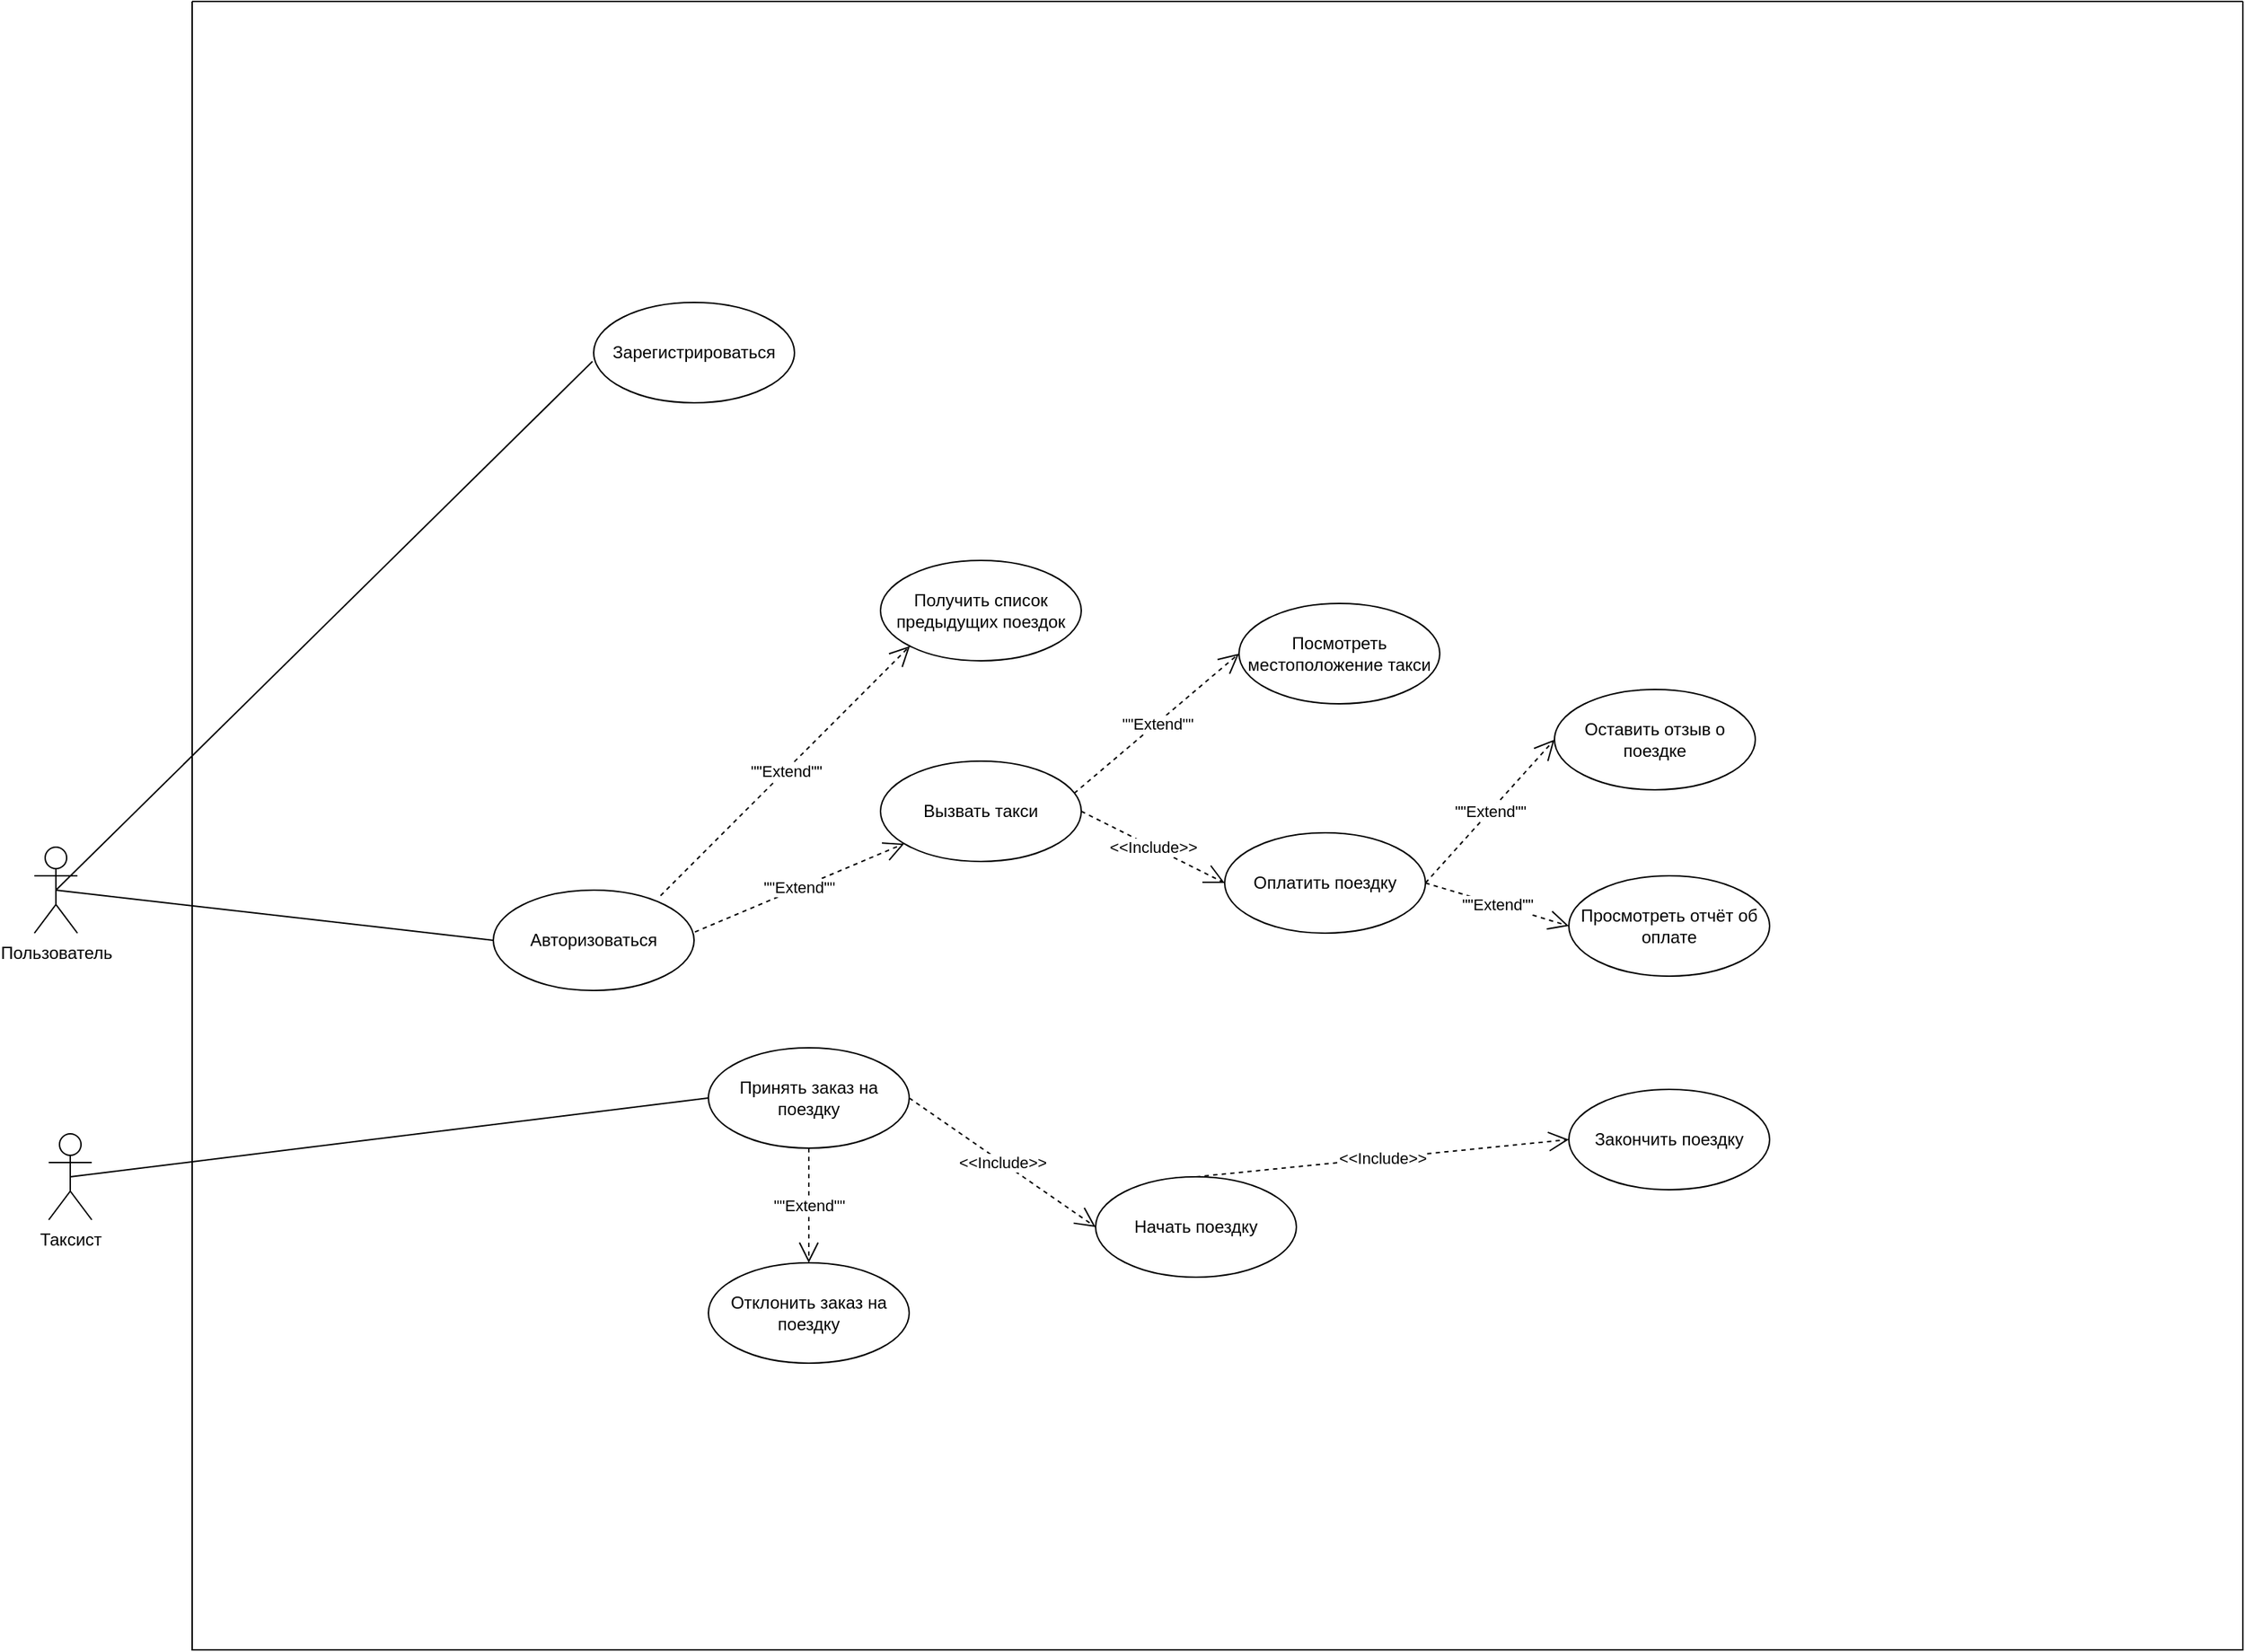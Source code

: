 <mxfile version="22.0.4" type="github">
  <diagram name="Страница — 1" id="w36zMTe6NZIjlMsrZG2o">
    <mxGraphModel dx="1518" dy="383" grid="1" gridSize="10" guides="1" tooltips="1" connect="1" arrows="1" fold="1" page="1" pageScale="1" pageWidth="827" pageHeight="1169" math="0" shadow="0">
      <root>
        <mxCell id="0" />
        <mxCell id="1" parent="0" />
        <mxCell id="HUOojAvi6_j62QEI-yOp-2" value="Пользователь" style="shape=umlActor;verticalLabelPosition=bottom;verticalAlign=top;html=1;" vertex="1" parent="1">
          <mxGeometry x="-220" y="1000" width="30" height="60" as="geometry" />
        </mxCell>
        <mxCell id="HUOojAvi6_j62QEI-yOp-5" value="" style="swimlane;startSize=0;" vertex="1" parent="1">
          <mxGeometry x="-110" y="410" width="1430" height="1150" as="geometry" />
        </mxCell>
        <mxCell id="HUOojAvi6_j62QEI-yOp-41" value="Зарегистрироваться" style="ellipse;whiteSpace=wrap;html=1;" vertex="1" parent="HUOojAvi6_j62QEI-yOp-5">
          <mxGeometry x="280" y="210" width="140" height="70" as="geometry" />
        </mxCell>
        <mxCell id="HUOojAvi6_j62QEI-yOp-42" value="Авторизоваться" style="ellipse;whiteSpace=wrap;html=1;" vertex="1" parent="HUOojAvi6_j62QEI-yOp-5">
          <mxGeometry x="210" y="620" width="140" height="70" as="geometry" />
        </mxCell>
        <mxCell id="HUOojAvi6_j62QEI-yOp-43" value="Вызвать такси" style="ellipse;whiteSpace=wrap;html=1;" vertex="1" parent="HUOojAvi6_j62QEI-yOp-5">
          <mxGeometry x="480" y="530" width="140" height="70" as="geometry" />
        </mxCell>
        <mxCell id="HUOojAvi6_j62QEI-yOp-47" value="&quot;&quot;Extend&quot;&quot;" style="endArrow=open;endSize=12;dashed=1;html=1;rounded=0;exitX=1.004;exitY=0.417;exitDx=0;exitDy=0;exitPerimeter=0;" edge="1" parent="HUOojAvi6_j62QEI-yOp-5" source="HUOojAvi6_j62QEI-yOp-42" target="HUOojAvi6_j62QEI-yOp-43">
          <mxGeometry width="160" relative="1" as="geometry">
            <mxPoint x="370" y="627" as="sourcePoint" />
            <mxPoint x="461" y="620" as="targetPoint" />
          </mxGeometry>
        </mxCell>
        <mxCell id="HUOojAvi6_j62QEI-yOp-49" value="Принять заказ на поездку" style="ellipse;whiteSpace=wrap;html=1;" vertex="1" parent="HUOojAvi6_j62QEI-yOp-5">
          <mxGeometry x="360" y="730" width="140" height="70" as="geometry" />
        </mxCell>
        <mxCell id="HUOojAvi6_j62QEI-yOp-53" value="Отклонить заказ на поездку" style="ellipse;whiteSpace=wrap;html=1;" vertex="1" parent="HUOojAvi6_j62QEI-yOp-5">
          <mxGeometry x="360" y="880" width="140" height="70" as="geometry" />
        </mxCell>
        <mxCell id="HUOojAvi6_j62QEI-yOp-57" value="&quot;&quot;Extend&quot;&quot;" style="endArrow=open;endSize=12;dashed=1;html=1;rounded=0;exitX=0.5;exitY=1;exitDx=0;exitDy=0;entryX=0.5;entryY=0;entryDx=0;entryDy=0;" edge="1" parent="HUOojAvi6_j62QEI-yOp-5" source="HUOojAvi6_j62QEI-yOp-49" target="HUOojAvi6_j62QEI-yOp-53">
          <mxGeometry width="160" relative="1" as="geometry">
            <mxPoint x="540" y="820" as="sourcePoint" />
            <mxPoint x="626" y="871" as="targetPoint" />
          </mxGeometry>
        </mxCell>
        <mxCell id="HUOojAvi6_j62QEI-yOp-58" value="Начать поездку" style="ellipse;whiteSpace=wrap;html=1;" vertex="1" parent="HUOojAvi6_j62QEI-yOp-5">
          <mxGeometry x="630" y="820" width="140" height="70" as="geometry" />
        </mxCell>
        <mxCell id="HUOojAvi6_j62QEI-yOp-59" value="Закончить поездку" style="ellipse;whiteSpace=wrap;html=1;" vertex="1" parent="HUOojAvi6_j62QEI-yOp-5">
          <mxGeometry x="960" y="759" width="140" height="70" as="geometry" />
        </mxCell>
        <mxCell id="HUOojAvi6_j62QEI-yOp-60" value="&amp;lt;&amp;lt;Include&amp;gt;&amp;gt;" style="endArrow=open;endSize=12;dashed=1;html=1;rounded=0;exitX=1;exitY=0.5;exitDx=0;exitDy=0;entryX=0;entryY=0.5;entryDx=0;entryDy=0;" edge="1" parent="HUOojAvi6_j62QEI-yOp-5" source="HUOojAvi6_j62QEI-yOp-49" target="HUOojAvi6_j62QEI-yOp-58">
          <mxGeometry width="160" relative="1" as="geometry">
            <mxPoint x="550" y="880" as="sourcePoint" />
            <mxPoint x="678" y="820" as="targetPoint" />
          </mxGeometry>
        </mxCell>
        <mxCell id="HUOojAvi6_j62QEI-yOp-61" value="&amp;lt;&amp;lt;Include&amp;gt;&amp;gt;" style="endArrow=open;endSize=12;dashed=1;html=1;rounded=0;exitX=0.5;exitY=0;exitDx=0;exitDy=0;entryX=0;entryY=0.5;entryDx=0;entryDy=0;" edge="1" parent="HUOojAvi6_j62QEI-yOp-5" source="HUOojAvi6_j62QEI-yOp-58" target="HUOojAvi6_j62QEI-yOp-59">
          <mxGeometry width="160" relative="1" as="geometry">
            <mxPoint x="740" y="860" as="sourcePoint" />
            <mxPoint x="868" y="800" as="targetPoint" />
          </mxGeometry>
        </mxCell>
        <mxCell id="HUOojAvi6_j62QEI-yOp-62" value="Получить список предыдущих поездок" style="ellipse;whiteSpace=wrap;html=1;" vertex="1" parent="HUOojAvi6_j62QEI-yOp-5">
          <mxGeometry x="480" y="390" width="140" height="70" as="geometry" />
        </mxCell>
        <mxCell id="HUOojAvi6_j62QEI-yOp-64" value="&quot;&quot;Extend&quot;&quot;" style="endArrow=open;endSize=12;dashed=1;html=1;rounded=0;exitX=0.833;exitY=0.055;exitDx=0;exitDy=0;exitPerimeter=0;entryX=0;entryY=1;entryDx=0;entryDy=0;" edge="1" parent="HUOojAvi6_j62QEI-yOp-5" source="HUOojAvi6_j62QEI-yOp-42" target="HUOojAvi6_j62QEI-yOp-62">
          <mxGeometry width="160" relative="1" as="geometry">
            <mxPoint x="300" y="620" as="sourcePoint" />
            <mxPoint x="445" y="559" as="targetPoint" />
          </mxGeometry>
        </mxCell>
        <mxCell id="HUOojAvi6_j62QEI-yOp-66" value="&quot;&quot;Extend&quot;&quot;" style="endArrow=open;endSize=12;dashed=1;html=1;rounded=0;exitX=0.965;exitY=0.32;exitDx=0;exitDy=0;exitPerimeter=0;entryX=0;entryY=0.5;entryDx=0;entryDy=0;" edge="1" parent="HUOojAvi6_j62QEI-yOp-5" source="HUOojAvi6_j62QEI-yOp-43" target="HUOojAvi6_j62QEI-yOp-67">
          <mxGeometry width="160" relative="1" as="geometry">
            <mxPoint x="642.5" y="561" as="sourcePoint" />
            <mxPoint x="720" y="465" as="targetPoint" />
          </mxGeometry>
        </mxCell>
        <mxCell id="HUOojAvi6_j62QEI-yOp-67" value="Посмотреть местоположение такси" style="ellipse;whiteSpace=wrap;html=1;" vertex="1" parent="HUOojAvi6_j62QEI-yOp-5">
          <mxGeometry x="730" y="420" width="140" height="70" as="geometry" />
        </mxCell>
        <mxCell id="HUOojAvi6_j62QEI-yOp-68" value="Оплатить поездку" style="ellipse;whiteSpace=wrap;html=1;" vertex="1" parent="HUOojAvi6_j62QEI-yOp-5">
          <mxGeometry x="720" y="580" width="140" height="70" as="geometry" />
        </mxCell>
        <mxCell id="HUOojAvi6_j62QEI-yOp-70" value="&amp;lt;&amp;lt;Include&amp;gt;&amp;gt;" style="endArrow=open;endSize=12;dashed=1;html=1;rounded=0;exitX=1;exitY=0.5;exitDx=0;exitDy=0;entryX=0;entryY=0.5;entryDx=0;entryDy=0;" edge="1" parent="HUOojAvi6_j62QEI-yOp-5" source="HUOojAvi6_j62QEI-yOp-43" target="HUOojAvi6_j62QEI-yOp-68">
          <mxGeometry width="160" relative="1" as="geometry">
            <mxPoint x="600" y="680" as="sourcePoint" />
            <mxPoint x="730" y="770" as="targetPoint" />
          </mxGeometry>
        </mxCell>
        <mxCell id="HUOojAvi6_j62QEI-yOp-71" value="Оставить отзыв о поездке" style="ellipse;whiteSpace=wrap;html=1;" vertex="1" parent="HUOojAvi6_j62QEI-yOp-5">
          <mxGeometry x="950" y="480" width="140" height="70" as="geometry" />
        </mxCell>
        <mxCell id="HUOojAvi6_j62QEI-yOp-72" value="&quot;&quot;Extend&quot;&quot;" style="endArrow=open;endSize=12;dashed=1;html=1;rounded=0;exitX=1;exitY=0.5;exitDx=0;exitDy=0;entryX=0;entryY=0.5;entryDx=0;entryDy=0;" edge="1" parent="HUOojAvi6_j62QEI-yOp-5" source="HUOojAvi6_j62QEI-yOp-68" target="HUOojAvi6_j62QEI-yOp-71">
          <mxGeometry width="160" relative="1" as="geometry">
            <mxPoint x="900" y="530" as="sourcePoint" />
            <mxPoint x="1015" y="433" as="targetPoint" />
          </mxGeometry>
        </mxCell>
        <mxCell id="HUOojAvi6_j62QEI-yOp-73" value="Просмотреть отчёт об оплате" style="ellipse;whiteSpace=wrap;html=1;" vertex="1" parent="HUOojAvi6_j62QEI-yOp-5">
          <mxGeometry x="960" y="610" width="140" height="70" as="geometry" />
        </mxCell>
        <mxCell id="HUOojAvi6_j62QEI-yOp-74" value="&quot;&quot;Extend&quot;&quot;" style="endArrow=open;endSize=12;dashed=1;html=1;rounded=0;exitX=1;exitY=0.5;exitDx=0;exitDy=0;entryX=0;entryY=0.5;entryDx=0;entryDy=0;" edge="1" parent="HUOojAvi6_j62QEI-yOp-5" source="HUOojAvi6_j62QEI-yOp-68" target="HUOojAvi6_j62QEI-yOp-73">
          <mxGeometry width="160" relative="1" as="geometry">
            <mxPoint x="890" y="650" as="sourcePoint" />
            <mxPoint x="980" y="550" as="targetPoint" />
          </mxGeometry>
        </mxCell>
        <mxCell id="HUOojAvi6_j62QEI-yOp-44" value="" style="endArrow=none;html=1;rounded=0;exitX=0.5;exitY=0.5;exitDx=0;exitDy=0;exitPerimeter=0;entryX=-0.006;entryY=0.588;entryDx=0;entryDy=0;entryPerimeter=0;" edge="1" parent="1" source="HUOojAvi6_j62QEI-yOp-2" target="HUOojAvi6_j62QEI-yOp-41">
          <mxGeometry width="50" height="50" relative="1" as="geometry">
            <mxPoint x="-50" y="970" as="sourcePoint" />
            <mxPoint y="920" as="targetPoint" />
          </mxGeometry>
        </mxCell>
        <mxCell id="HUOojAvi6_j62QEI-yOp-45" value="" style="endArrow=none;html=1;rounded=0;exitX=0.5;exitY=0.5;exitDx=0;exitDy=0;exitPerimeter=0;entryX=0;entryY=0.5;entryDx=0;entryDy=0;" edge="1" parent="1" source="HUOojAvi6_j62QEI-yOp-2" target="HUOojAvi6_j62QEI-yOp-42">
          <mxGeometry width="50" height="50" relative="1" as="geometry">
            <mxPoint x="-20" y="1110" as="sourcePoint" />
            <mxPoint x="30" y="1060" as="targetPoint" />
          </mxGeometry>
        </mxCell>
        <mxCell id="HUOojAvi6_j62QEI-yOp-52" value="Таксист" style="shape=umlActor;verticalLabelPosition=bottom;verticalAlign=top;html=1;outlineConnect=0;" vertex="1" parent="1">
          <mxGeometry x="-210" y="1200" width="30" height="60" as="geometry" />
        </mxCell>
        <mxCell id="HUOojAvi6_j62QEI-yOp-54" value="" style="endArrow=none;html=1;rounded=0;exitX=0.5;exitY=0.5;exitDx=0;exitDy=0;exitPerimeter=0;entryX=0;entryY=0.5;entryDx=0;entryDy=0;" edge="1" parent="1" source="HUOojAvi6_j62QEI-yOp-52" target="HUOojAvi6_j62QEI-yOp-49">
          <mxGeometry width="50" height="50" relative="1" as="geometry">
            <mxPoint x="-10" y="1280" as="sourcePoint" />
            <mxPoint x="40" y="1230" as="targetPoint" />
          </mxGeometry>
        </mxCell>
      </root>
    </mxGraphModel>
  </diagram>
</mxfile>
